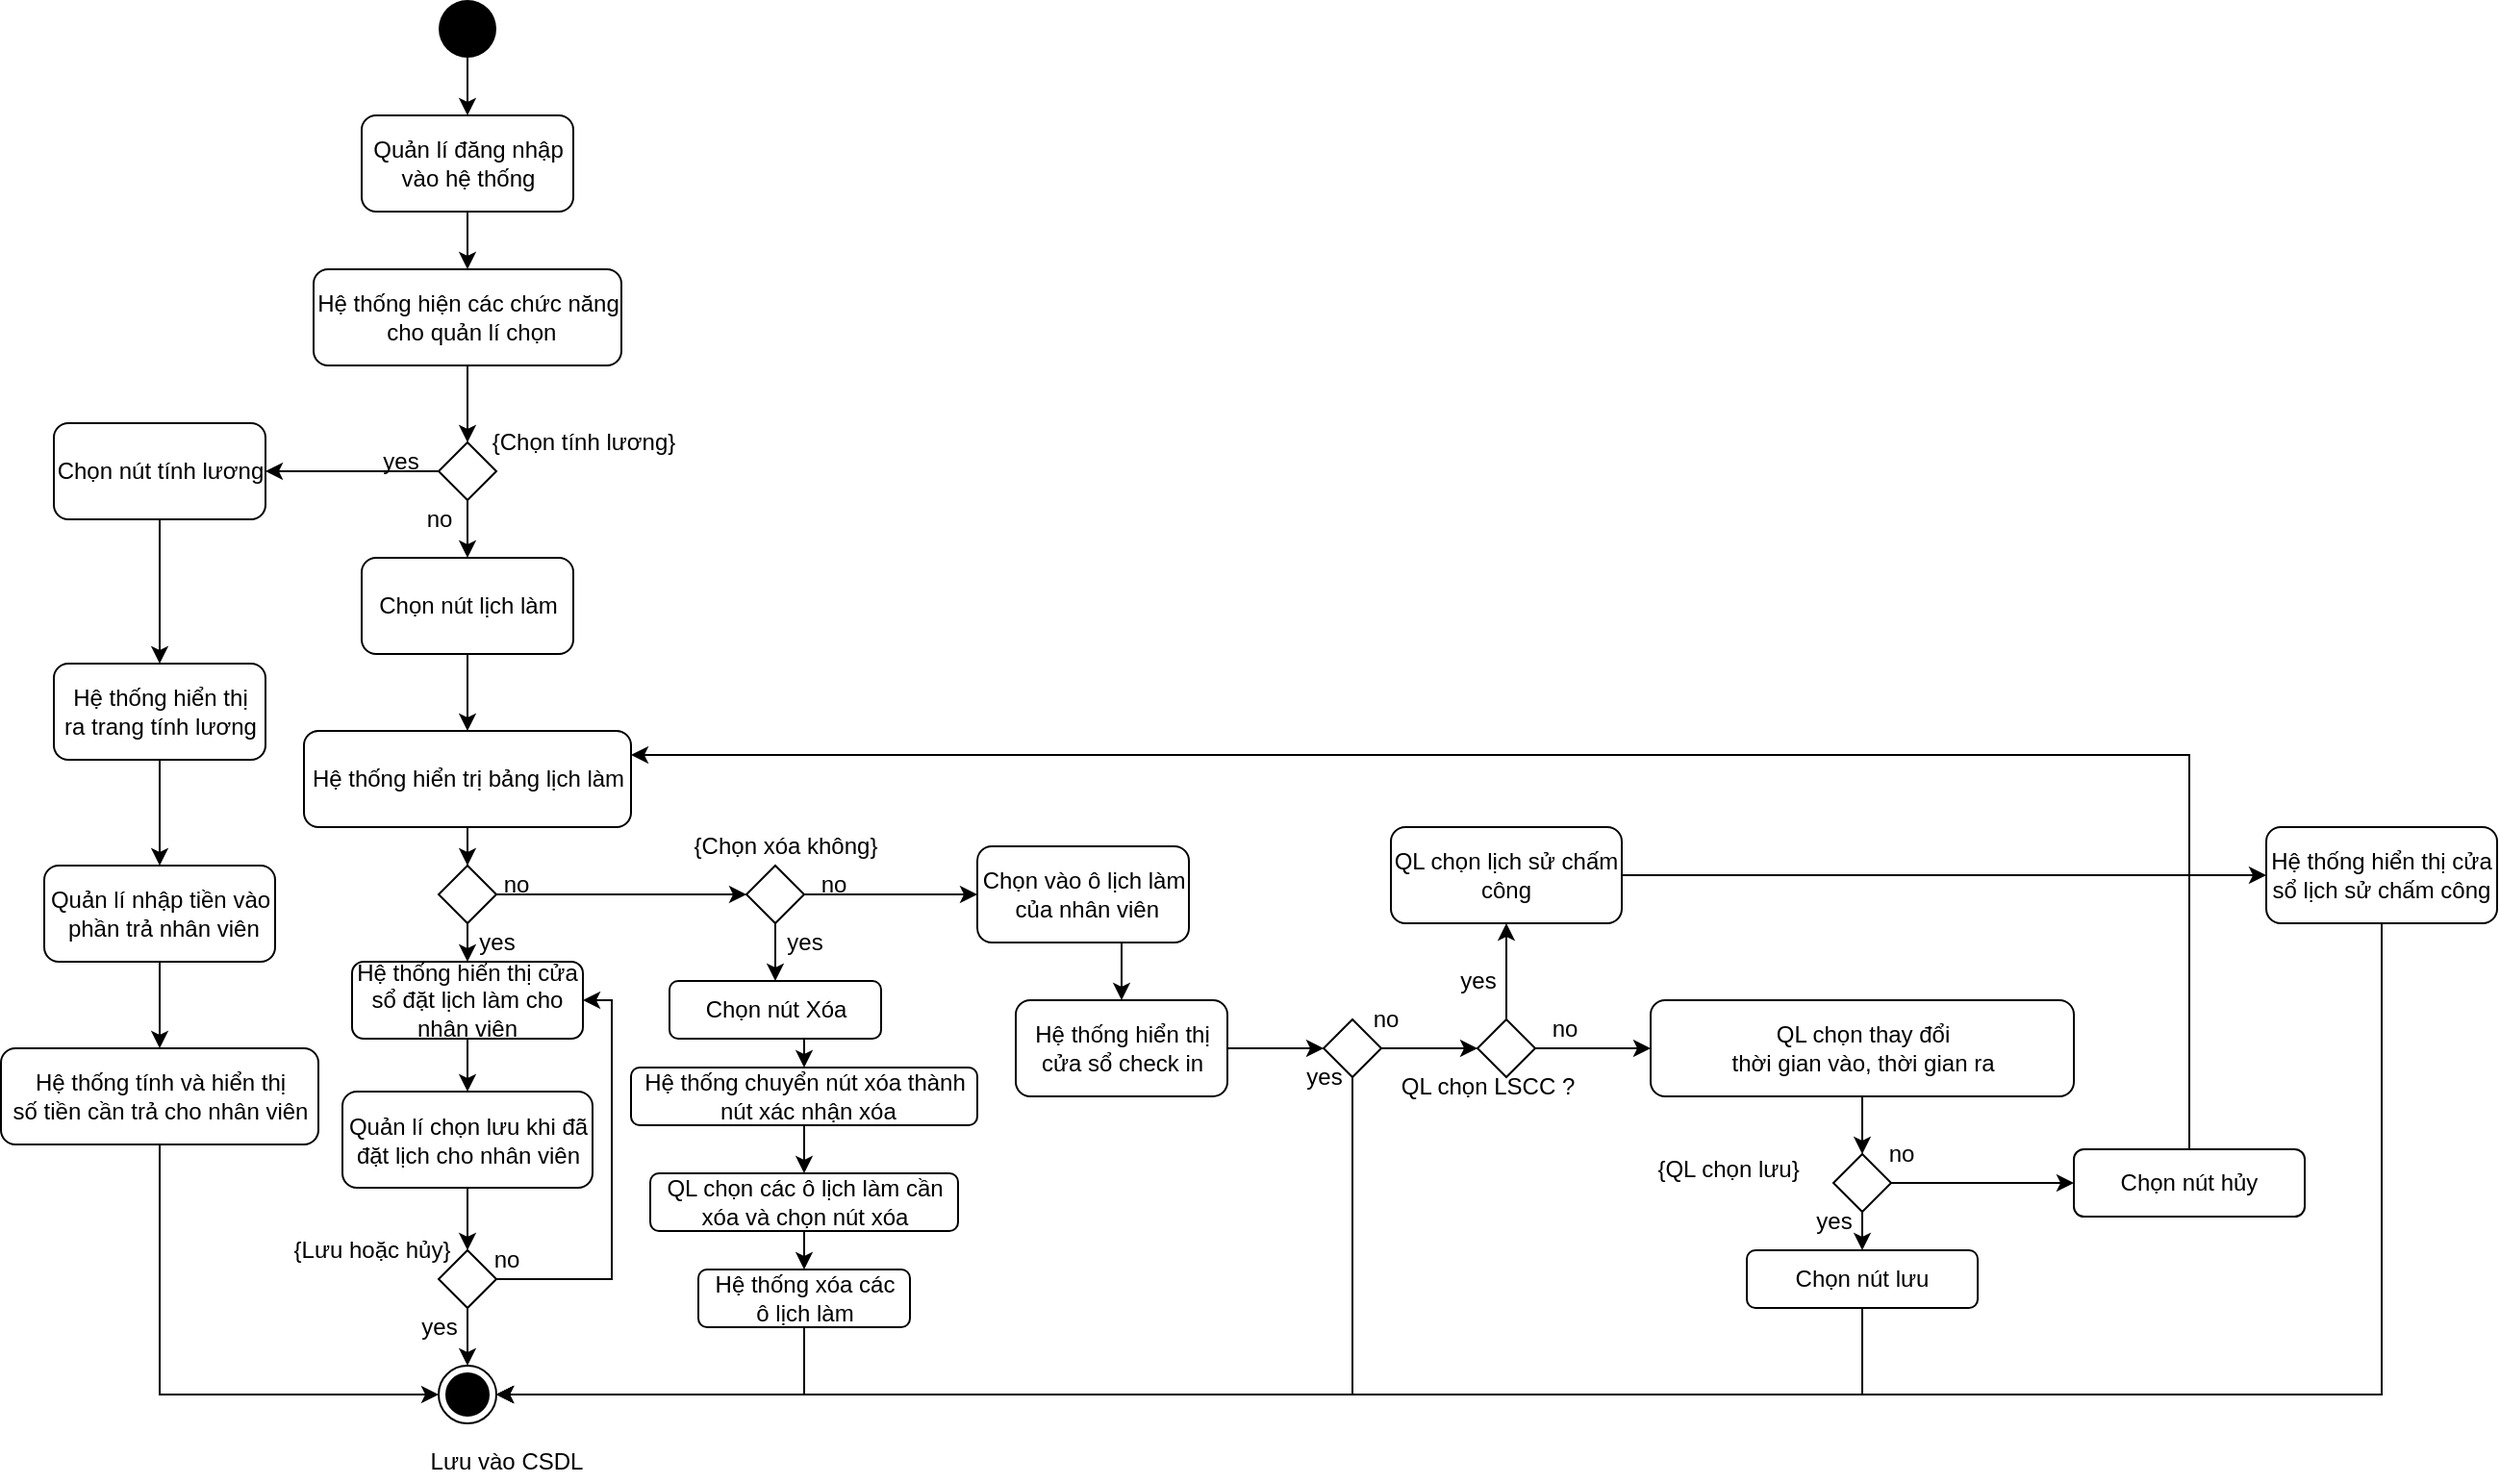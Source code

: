 <mxfile version="13.10.2" type="device"><diagram id="MrHOpCpoCylRMg4RrKsG" name="Page-1"><mxGraphModel dx="1483" dy="869" grid="0" gridSize="10" guides="1" tooltips="1" connect="1" arrows="1" fold="1" page="1" pageScale="1" pageWidth="3300" pageHeight="4681" math="0" shadow="0"><root><mxCell id="0"/><mxCell id="1" parent="0"/><mxCell id="8uM9NEHtdJa9A3NXu-RW-26" style="edgeStyle=orthogonalEdgeStyle;rounded=0;orthogonalLoop=1;jettySize=auto;html=1;exitX=0.5;exitY=1;exitDx=0;exitDy=0;entryX=0.5;entryY=0;entryDx=0;entryDy=0;" parent="1" source="eu8ZjuqnDk9C_p_1SjH8-3" target="eu8ZjuqnDk9C_p_1SjH8-4" edge="1"><mxGeometry relative="1" as="geometry"/></mxCell><mxCell id="eu8ZjuqnDk9C_p_1SjH8-3" value="Quản lí đăng nhập &lt;br&gt;vào hệ thống" style="html=1;rounded=1;" parent="1" vertex="1"><mxGeometry x="280" y="90" width="110" height="50" as="geometry"/></mxCell><mxCell id="8uM9NEHtdJa9A3NXu-RW-25" style="edgeStyle=orthogonalEdgeStyle;rounded=0;orthogonalLoop=1;jettySize=auto;html=1;exitX=0.5;exitY=1;exitDx=0;exitDy=0;" parent="1" source="eu8ZjuqnDk9C_p_1SjH8-4" target="eu8ZjuqnDk9C_p_1SjH8-18" edge="1"><mxGeometry relative="1" as="geometry"/></mxCell><mxCell id="eu8ZjuqnDk9C_p_1SjH8-4" value="Hệ thống hiện các chức năng&lt;br&gt;&amp;nbsp;cho quản lí chọn" style="html=1;rounded=1;" parent="1" vertex="1"><mxGeometry x="255" y="170" width="160" height="50" as="geometry"/></mxCell><mxCell id="8uM9NEHtdJa9A3NXu-RW-19" style="edgeStyle=orthogonalEdgeStyle;rounded=0;orthogonalLoop=1;jettySize=auto;html=1;exitX=0.5;exitY=1;exitDx=0;exitDy=0;" parent="1" source="eu8ZjuqnDk9C_p_1SjH8-5" target="eu8ZjuqnDk9C_p_1SjH8-8" edge="1"><mxGeometry relative="1" as="geometry"/></mxCell><mxCell id="eu8ZjuqnDk9C_p_1SjH8-5" value="Chọn nút lịch làm" style="html=1;rounded=1;" parent="1" vertex="1"><mxGeometry x="280" y="320" width="110" height="50" as="geometry"/></mxCell><mxCell id="8uM9NEHtdJa9A3NXu-RW-21" style="edgeStyle=orthogonalEdgeStyle;rounded=0;orthogonalLoop=1;jettySize=auto;html=1;exitX=0.5;exitY=1;exitDx=0;exitDy=0;" parent="1" source="eu8ZjuqnDk9C_p_1SjH8-8" target="eu8ZjuqnDk9C_p_1SjH8-32" edge="1"><mxGeometry relative="1" as="geometry"/></mxCell><mxCell id="eu8ZjuqnDk9C_p_1SjH8-8" value="Hệ thống hiển trị bảng lịch làm" style="html=1;rounded=1;" parent="1" vertex="1"><mxGeometry x="250" y="410" width="170" height="50" as="geometry"/></mxCell><mxCell id="8uM9NEHtdJa9A3NXu-RW-91" style="edgeStyle=orthogonalEdgeStyle;rounded=0;orthogonalLoop=1;jettySize=auto;html=1;exitX=0.5;exitY=1;exitDx=0;exitDy=0;entryX=0.5;entryY=0;entryDx=0;entryDy=0;" parent="1" source="eu8ZjuqnDk9C_p_1SjH8-10" target="8uM9NEHtdJa9A3NXu-RW-90" edge="1"><mxGeometry relative="1" as="geometry"/></mxCell><mxCell id="eu8ZjuqnDk9C_p_1SjH8-10" value="Quản lí chọn lưu khi đã &lt;br&gt;đặt lịch cho nhân viên" style="html=1;rounded=1;" parent="1" vertex="1"><mxGeometry x="270" y="597.5" width="130" height="50" as="geometry"/></mxCell><mxCell id="eu8ZjuqnDk9C_p_1SjH8-14" value="Lưu vào CSDL" style="text;html=1;align=center;verticalAlign=middle;resizable=0;points=[];autosize=1;" parent="1" vertex="1"><mxGeometry x="310" y="780" width="90" height="20" as="geometry"/></mxCell><mxCell id="8uM9NEHtdJa9A3NXu-RW-27" style="edgeStyle=orthogonalEdgeStyle;rounded=0;orthogonalLoop=1;jettySize=auto;html=1;exitX=0.5;exitY=1;exitDx=0;exitDy=0;entryX=0.5;entryY=0;entryDx=0;entryDy=0;" parent="1" source="eu8ZjuqnDk9C_p_1SjH8-15" target="eu8ZjuqnDk9C_p_1SjH8-3" edge="1"><mxGeometry relative="1" as="geometry"/></mxCell><mxCell id="eu8ZjuqnDk9C_p_1SjH8-15" value="" style="ellipse;fillColor=#000000;strokeColor=none;" parent="1" vertex="1"><mxGeometry x="320" y="30" width="30" height="30" as="geometry"/></mxCell><mxCell id="eu8ZjuqnDk9C_p_1SjH8-17" value="" style="ellipse;html=1;shape=endState;fillColor=#000000;strokeColor=#000000;" parent="1" vertex="1"><mxGeometry x="320" y="740" width="30" height="30" as="geometry"/></mxCell><mxCell id="8uM9NEHtdJa9A3NXu-RW-23" style="edgeStyle=orthogonalEdgeStyle;rounded=0;orthogonalLoop=1;jettySize=auto;html=1;exitX=0.5;exitY=1;exitDx=0;exitDy=0;" parent="1" source="eu8ZjuqnDk9C_p_1SjH8-18" target="eu8ZjuqnDk9C_p_1SjH8-5" edge="1"><mxGeometry relative="1" as="geometry"/></mxCell><mxCell id="8uM9NEHtdJa9A3NXu-RW-24" style="edgeStyle=orthogonalEdgeStyle;rounded=0;orthogonalLoop=1;jettySize=auto;html=1;exitX=0;exitY=0.5;exitDx=0;exitDy=0;entryX=1;entryY=0.5;entryDx=0;entryDy=0;" parent="1" source="eu8ZjuqnDk9C_p_1SjH8-18" target="eu8ZjuqnDk9C_p_1SjH8-21" edge="1"><mxGeometry relative="1" as="geometry"/></mxCell><mxCell id="eu8ZjuqnDk9C_p_1SjH8-18" value="" style="rhombus;" parent="1" vertex="1"><mxGeometry x="320" y="260" width="30" height="30" as="geometry"/></mxCell><mxCell id="8uM9NEHtdJa9A3NXu-RW-22" style="edgeStyle=orthogonalEdgeStyle;rounded=0;orthogonalLoop=1;jettySize=auto;html=1;exitX=0.5;exitY=1;exitDx=0;exitDy=0;entryX=0.5;entryY=0;entryDx=0;entryDy=0;" parent="1" source="eu8ZjuqnDk9C_p_1SjH8-21" target="eu8ZjuqnDk9C_p_1SjH8-24" edge="1"><mxGeometry relative="1" as="geometry"/></mxCell><mxCell id="eu8ZjuqnDk9C_p_1SjH8-21" value="Chọn nút tính lương" style="html=1;rounded=1;" parent="1" vertex="1"><mxGeometry x="120" y="250" width="110" height="50" as="geometry"/></mxCell><mxCell id="8uM9NEHtdJa9A3NXu-RW-18" style="edgeStyle=orthogonalEdgeStyle;rounded=0;orthogonalLoop=1;jettySize=auto;html=1;exitX=0.5;exitY=1;exitDx=0;exitDy=0;entryX=0.5;entryY=0;entryDx=0;entryDy=0;" parent="1" source="eu8ZjuqnDk9C_p_1SjH8-24" target="eu8ZjuqnDk9C_p_1SjH8-26" edge="1"><mxGeometry relative="1" as="geometry"/></mxCell><mxCell id="eu8ZjuqnDk9C_p_1SjH8-24" value="Hệ thống hiển thị&lt;br&gt;ra trang tính lương" style="html=1;rounded=1;" parent="1" vertex="1"><mxGeometry x="120" y="375" width="110" height="50" as="geometry"/></mxCell><mxCell id="8uM9NEHtdJa9A3NXu-RW-108" value="" style="edgeStyle=orthogonalEdgeStyle;rounded=0;orthogonalLoop=1;jettySize=auto;html=1;" parent="1" source="eu8ZjuqnDk9C_p_1SjH8-26" target="eu8ZjuqnDk9C_p_1SjH8-29" edge="1"><mxGeometry relative="1" as="geometry"/></mxCell><mxCell id="eu8ZjuqnDk9C_p_1SjH8-26" value="Quản lí nhập tiền vào&lt;br&gt;&amp;nbsp;phần trả nhân viên" style="html=1;rounded=1;" parent="1" vertex="1"><mxGeometry x="115" y="480" width="120" height="50" as="geometry"/></mxCell><mxCell id="8uM9NEHtdJa9A3NXu-RW-16" style="edgeStyle=orthogonalEdgeStyle;rounded=0;orthogonalLoop=1;jettySize=auto;html=1;exitX=0.5;exitY=1;exitDx=0;exitDy=0;entryX=0;entryY=0.5;entryDx=0;entryDy=0;" parent="1" source="eu8ZjuqnDk9C_p_1SjH8-29" target="eu8ZjuqnDk9C_p_1SjH8-17" edge="1"><mxGeometry relative="1" as="geometry"/></mxCell><mxCell id="eu8ZjuqnDk9C_p_1SjH8-29" value="Hệ thống tính và hiển thị&lt;br&gt;số tiền cần trả cho nhân viên" style="html=1;rounded=1;" parent="1" vertex="1"><mxGeometry x="92.5" y="575" width="165" height="50" as="geometry"/></mxCell><mxCell id="8uM9NEHtdJa9A3NXu-RW-12" style="edgeStyle=orthogonalEdgeStyle;rounded=0;orthogonalLoop=1;jettySize=auto;html=1;exitX=1;exitY=0.5;exitDx=0;exitDy=0;entryX=0;entryY=0.5;entryDx=0;entryDy=0;" parent="1" source="eu8ZjuqnDk9C_p_1SjH8-32" target="eu8ZjuqnDk9C_p_1SjH8-36" edge="1"><mxGeometry relative="1" as="geometry"/></mxCell><mxCell id="8uM9NEHtdJa9A3NXu-RW-53" style="edgeStyle=orthogonalEdgeStyle;rounded=0;orthogonalLoop=1;jettySize=auto;html=1;exitX=0.5;exitY=1;exitDx=0;exitDy=0;entryX=0.5;entryY=0;entryDx=0;entryDy=0;" parent="1" source="eu8ZjuqnDk9C_p_1SjH8-32" target="8uM9NEHtdJa9A3NXu-RW-51" edge="1"><mxGeometry relative="1" as="geometry"/></mxCell><mxCell id="eu8ZjuqnDk9C_p_1SjH8-32" value="" style="rhombus;" parent="1" vertex="1"><mxGeometry x="320" y="480" width="30" height="30" as="geometry"/></mxCell><mxCell id="8uM9NEHtdJa9A3NXu-RW-41" style="edgeStyle=orthogonalEdgeStyle;rounded=0;orthogonalLoop=1;jettySize=auto;html=1;exitX=0.5;exitY=1;exitDx=0;exitDy=0;entryX=0.5;entryY=0;entryDx=0;entryDy=0;" parent="1" source="eu8ZjuqnDk9C_p_1SjH8-34" target="8uM9NEHtdJa9A3NXu-RW-34" edge="1"><mxGeometry relative="1" as="geometry"/></mxCell><mxCell id="eu8ZjuqnDk9C_p_1SjH8-34" value="Chọn vào ô lịch làm&lt;br&gt;&amp;nbsp;của nhân viên" style="html=1;rounded=1;" parent="1" vertex="1"><mxGeometry x="600" y="470" width="110" height="50" as="geometry"/></mxCell><mxCell id="8uM9NEHtdJa9A3NXu-RW-10" style="edgeStyle=orthogonalEdgeStyle;rounded=0;orthogonalLoop=1;jettySize=auto;html=1;exitX=0.5;exitY=1;exitDx=0;exitDy=0;entryX=0.5;entryY=0;entryDx=0;entryDy=0;" parent="1" source="eu8ZjuqnDk9C_p_1SjH8-36" target="eu8ZjuqnDk9C_p_1SjH8-40" edge="1"><mxGeometry relative="1" as="geometry"/></mxCell><mxCell id="8uM9NEHtdJa9A3NXu-RW-32" style="edgeStyle=orthogonalEdgeStyle;rounded=0;orthogonalLoop=1;jettySize=auto;html=1;exitX=1;exitY=0.5;exitDx=0;exitDy=0;entryX=0;entryY=0.5;entryDx=0;entryDy=0;" parent="1" source="eu8ZjuqnDk9C_p_1SjH8-36" target="eu8ZjuqnDk9C_p_1SjH8-34" edge="1"><mxGeometry relative="1" as="geometry"/></mxCell><mxCell id="eu8ZjuqnDk9C_p_1SjH8-36" value="" style="rhombus;" parent="1" vertex="1"><mxGeometry x="480" y="480" width="30" height="30" as="geometry"/></mxCell><mxCell id="8uM9NEHtdJa9A3NXu-RW-11" style="edgeStyle=orthogonalEdgeStyle;rounded=0;orthogonalLoop=1;jettySize=auto;html=1;exitX=0.5;exitY=1;exitDx=0;exitDy=0;entryX=0.5;entryY=0;entryDx=0;entryDy=0;" parent="1" source="eu8ZjuqnDk9C_p_1SjH8-40" target="8uM9NEHtdJa9A3NXu-RW-3" edge="1"><mxGeometry relative="1" as="geometry"/></mxCell><mxCell id="eu8ZjuqnDk9C_p_1SjH8-40" value="Chọn nút Xóa" style="html=1;rounded=1;" parent="1" vertex="1"><mxGeometry x="440" y="540" width="110" height="30" as="geometry"/></mxCell><mxCell id="8uM9NEHtdJa9A3NXu-RW-9" style="edgeStyle=orthogonalEdgeStyle;rounded=0;orthogonalLoop=1;jettySize=auto;html=1;exitX=0.5;exitY=1;exitDx=0;exitDy=0;entryX=0.5;entryY=0;entryDx=0;entryDy=0;" parent="1" source="8uM9NEHtdJa9A3NXu-RW-3" target="8uM9NEHtdJa9A3NXu-RW-5" edge="1"><mxGeometry relative="1" as="geometry"/></mxCell><mxCell id="8uM9NEHtdJa9A3NXu-RW-3" value="Hệ thống chuyển nút xóa thành&lt;br&gt;&amp;nbsp;nút xác nhận xóa" style="html=1;rounded=1;" parent="1" vertex="1"><mxGeometry x="420" y="585" width="180" height="30" as="geometry"/></mxCell><mxCell id="8uM9NEHtdJa9A3NXu-RW-30" style="edgeStyle=orthogonalEdgeStyle;rounded=0;orthogonalLoop=1;jettySize=auto;html=1;exitX=0.5;exitY=1;exitDx=0;exitDy=0;entryX=0.5;entryY=0;entryDx=0;entryDy=0;" parent="1" source="8uM9NEHtdJa9A3NXu-RW-5" target="8uM9NEHtdJa9A3NXu-RW-29" edge="1"><mxGeometry relative="1" as="geometry"/></mxCell><mxCell id="8uM9NEHtdJa9A3NXu-RW-5" value="QL chọn các ô lịch làm cần &lt;br&gt;xóa và chọn nút xóa" style="html=1;rounded=1;" parent="1" vertex="1"><mxGeometry x="430" y="640" width="160" height="30" as="geometry"/></mxCell><mxCell id="8uM9NEHtdJa9A3NXu-RW-31" style="edgeStyle=orthogonalEdgeStyle;rounded=0;orthogonalLoop=1;jettySize=auto;html=1;exitX=0.5;exitY=1;exitDx=0;exitDy=0;entryX=1;entryY=0.5;entryDx=0;entryDy=0;" parent="1" source="8uM9NEHtdJa9A3NXu-RW-29" target="eu8ZjuqnDk9C_p_1SjH8-17" edge="1"><mxGeometry relative="1" as="geometry"/></mxCell><mxCell id="8uM9NEHtdJa9A3NXu-RW-29" value="Hệ thống xóa các&lt;br&gt;ô lịch làm" style="html=1;rounded=1;" parent="1" vertex="1"><mxGeometry x="455" y="690" width="110" height="30" as="geometry"/></mxCell><mxCell id="8uM9NEHtdJa9A3NXu-RW-42" style="edgeStyle=orthogonalEdgeStyle;rounded=0;orthogonalLoop=1;jettySize=auto;html=1;exitX=1;exitY=0.5;exitDx=0;exitDy=0;entryX=0;entryY=0.5;entryDx=0;entryDy=0;" parent="1" source="8uM9NEHtdJa9A3NXu-RW-34" target="8uM9NEHtdJa9A3NXu-RW-38" edge="1"><mxGeometry relative="1" as="geometry"/></mxCell><mxCell id="8uM9NEHtdJa9A3NXu-RW-34" value="Hệ thống hiển thị &lt;br&gt;cửa sổ check in" style="html=1;rounded=1;" parent="1" vertex="1"><mxGeometry x="620" y="550" width="110" height="50" as="geometry"/></mxCell><mxCell id="8uM9NEHtdJa9A3NXu-RW-40" style="edgeStyle=orthogonalEdgeStyle;rounded=0;orthogonalLoop=1;jettySize=auto;html=1;exitX=0.5;exitY=1;exitDx=0;exitDy=0;entryX=1;entryY=0.5;entryDx=0;entryDy=0;" parent="1" source="8uM9NEHtdJa9A3NXu-RW-38" target="eu8ZjuqnDk9C_p_1SjH8-17" edge="1"><mxGeometry relative="1" as="geometry"/></mxCell><mxCell id="8uM9NEHtdJa9A3NXu-RW-48" style="edgeStyle=orthogonalEdgeStyle;rounded=0;orthogonalLoop=1;jettySize=auto;html=1;exitX=1;exitY=0.5;exitDx=0;exitDy=0;entryX=0;entryY=0.5;entryDx=0;entryDy=0;" parent="1" source="8uM9NEHtdJa9A3NXu-RW-38" target="8uM9NEHtdJa9A3NXu-RW-47" edge="1"><mxGeometry relative="1" as="geometry"/></mxCell><mxCell id="8uM9NEHtdJa9A3NXu-RW-38" value="" style="rhombus;" parent="1" vertex="1"><mxGeometry x="780" y="560" width="30" height="30" as="geometry"/></mxCell><mxCell id="8uM9NEHtdJa9A3NXu-RW-61" style="edgeStyle=orthogonalEdgeStyle;rounded=0;orthogonalLoop=1;jettySize=auto;html=1;exitX=0.5;exitY=1;exitDx=0;exitDy=0;entryX=0.5;entryY=0;entryDx=0;entryDy=0;" parent="1" source="8uM9NEHtdJa9A3NXu-RW-46" target="8uM9NEHtdJa9A3NXu-RW-59" edge="1"><mxGeometry relative="1" as="geometry"/></mxCell><mxCell id="8uM9NEHtdJa9A3NXu-RW-46" value="QL chọn thay đổi &lt;br&gt;thời gian vào, thời gian ra" style="html=1;rounded=1;" parent="1" vertex="1"><mxGeometry x="950" y="550" width="220" height="50" as="geometry"/></mxCell><mxCell id="8uM9NEHtdJa9A3NXu-RW-49" style="edgeStyle=orthogonalEdgeStyle;rounded=0;orthogonalLoop=1;jettySize=auto;html=1;exitX=1;exitY=0.5;exitDx=0;exitDy=0;entryX=0;entryY=0.5;entryDx=0;entryDy=0;" parent="1" source="8uM9NEHtdJa9A3NXu-RW-47" target="8uM9NEHtdJa9A3NXu-RW-46" edge="1"><mxGeometry relative="1" as="geometry"/></mxCell><mxCell id="8uM9NEHtdJa9A3NXu-RW-79" style="edgeStyle=orthogonalEdgeStyle;rounded=0;orthogonalLoop=1;jettySize=auto;html=1;exitX=0.5;exitY=0;exitDx=0;exitDy=0;" parent="1" source="8uM9NEHtdJa9A3NXu-RW-47" target="8uM9NEHtdJa9A3NXu-RW-68" edge="1"><mxGeometry relative="1" as="geometry"/></mxCell><mxCell id="8uM9NEHtdJa9A3NXu-RW-47" value="" style="rhombus;" parent="1" vertex="1"><mxGeometry x="860" y="560" width="30" height="30" as="geometry"/></mxCell><mxCell id="8uM9NEHtdJa9A3NXu-RW-89" style="edgeStyle=orthogonalEdgeStyle;rounded=0;orthogonalLoop=1;jettySize=auto;html=1;exitX=0.5;exitY=1;exitDx=0;exitDy=0;entryX=0.5;entryY=0;entryDx=0;entryDy=0;" parent="1" source="8uM9NEHtdJa9A3NXu-RW-51" target="eu8ZjuqnDk9C_p_1SjH8-10" edge="1"><mxGeometry relative="1" as="geometry"/></mxCell><mxCell id="8uM9NEHtdJa9A3NXu-RW-51" value="Hệ thống hiển thị cửa sổ đặt lịch làm cho nhân viên" style="rounded=1;whiteSpace=wrap;html=1;" parent="1" vertex="1"><mxGeometry x="275" y="530" width="120" height="40" as="geometry"/></mxCell><mxCell id="8uM9NEHtdJa9A3NXu-RW-63" style="edgeStyle=orthogonalEdgeStyle;rounded=0;orthogonalLoop=1;jettySize=auto;html=1;exitX=0.5;exitY=1;exitDx=0;exitDy=0;entryX=0.5;entryY=0;entryDx=0;entryDy=0;" parent="1" source="8uM9NEHtdJa9A3NXu-RW-59" target="8uM9NEHtdJa9A3NXu-RW-62" edge="1"><mxGeometry relative="1" as="geometry"/></mxCell><mxCell id="8uM9NEHtdJa9A3NXu-RW-66" style="edgeStyle=orthogonalEdgeStyle;rounded=0;orthogonalLoop=1;jettySize=auto;html=1;exitX=1;exitY=0.5;exitDx=0;exitDy=0;entryX=0;entryY=0.5;entryDx=0;entryDy=0;" parent="1" source="8uM9NEHtdJa9A3NXu-RW-59" target="8uM9NEHtdJa9A3NXu-RW-65" edge="1"><mxGeometry relative="1" as="geometry"/></mxCell><mxCell id="8uM9NEHtdJa9A3NXu-RW-59" value="" style="rhombus;" parent="1" vertex="1"><mxGeometry x="1045" y="630" width="30" height="30" as="geometry"/></mxCell><mxCell id="8uM9NEHtdJa9A3NXu-RW-64" style="edgeStyle=orthogonalEdgeStyle;rounded=0;orthogonalLoop=1;jettySize=auto;html=1;exitX=0.5;exitY=1;exitDx=0;exitDy=0;entryX=1;entryY=0.5;entryDx=0;entryDy=0;" parent="1" source="8uM9NEHtdJa9A3NXu-RW-62" target="eu8ZjuqnDk9C_p_1SjH8-17" edge="1"><mxGeometry relative="1" as="geometry"/></mxCell><mxCell id="8uM9NEHtdJa9A3NXu-RW-62" value="Chọn nút lưu" style="rounded=1;whiteSpace=wrap;html=1;" parent="1" vertex="1"><mxGeometry x="1000" y="680" width="120" height="30" as="geometry"/></mxCell><mxCell id="8uM9NEHtdJa9A3NXu-RW-67" style="edgeStyle=orthogonalEdgeStyle;rounded=0;orthogonalLoop=1;jettySize=auto;html=1;exitX=0.5;exitY=0;exitDx=0;exitDy=0;entryX=1;entryY=0.25;entryDx=0;entryDy=0;" parent="1" source="8uM9NEHtdJa9A3NXu-RW-65" target="eu8ZjuqnDk9C_p_1SjH8-8" edge="1"><mxGeometry relative="1" as="geometry"/></mxCell><mxCell id="8uM9NEHtdJa9A3NXu-RW-65" value="Chọn nút hủy" style="rounded=1;whiteSpace=wrap;html=1;" parent="1" vertex="1"><mxGeometry x="1170" y="627.5" width="120" height="35" as="geometry"/></mxCell><mxCell id="8uM9NEHtdJa9A3NXu-RW-72" style="edgeStyle=orthogonalEdgeStyle;rounded=0;orthogonalLoop=1;jettySize=auto;html=1;exitX=1;exitY=0.5;exitDx=0;exitDy=0;entryX=0;entryY=0.5;entryDx=0;entryDy=0;" parent="1" source="8uM9NEHtdJa9A3NXu-RW-68" target="8uM9NEHtdJa9A3NXu-RW-71" edge="1"><mxGeometry relative="1" as="geometry"/></mxCell><mxCell id="8uM9NEHtdJa9A3NXu-RW-68" value="QL chọn lịch sử chấm công" style="rounded=1;whiteSpace=wrap;html=1;" parent="1" vertex="1"><mxGeometry x="815" y="460" width="120" height="50" as="geometry"/></mxCell><mxCell id="8uM9NEHtdJa9A3NXu-RW-73" style="edgeStyle=orthogonalEdgeStyle;rounded=0;orthogonalLoop=1;jettySize=auto;html=1;exitX=0.5;exitY=1;exitDx=0;exitDy=0;entryX=1;entryY=0.5;entryDx=0;entryDy=0;" parent="1" source="8uM9NEHtdJa9A3NXu-RW-71" target="eu8ZjuqnDk9C_p_1SjH8-17" edge="1"><mxGeometry relative="1" as="geometry"/></mxCell><mxCell id="8uM9NEHtdJa9A3NXu-RW-71" value="Hệ thống hiển thị cửa sổ lịch sử chấm công" style="rounded=1;whiteSpace=wrap;html=1;" parent="1" vertex="1"><mxGeometry x="1270" y="460" width="120" height="50" as="geometry"/></mxCell><mxCell id="8uM9NEHtdJa9A3NXu-RW-80" value="{QL chọn lưu}" style="text;html=1;align=center;verticalAlign=middle;resizable=0;points=[];autosize=1;" parent="1" vertex="1"><mxGeometry x="945" y="627.5" width="90" height="20" as="geometry"/></mxCell><mxCell id="8uM9NEHtdJa9A3NXu-RW-81" value="QL chọn LSCC ?" style="text;html=1;align=center;verticalAlign=middle;resizable=0;points=[];autosize=1;" parent="1" vertex="1"><mxGeometry x="810" y="585" width="110" height="20" as="geometry"/></mxCell><mxCell id="8uM9NEHtdJa9A3NXu-RW-83" value="yes" style="text;html=1;align=center;verticalAlign=middle;resizable=0;points=[];autosize=1;" parent="1" vertex="1"><mxGeometry x="1030" y="655" width="30" height="20" as="geometry"/></mxCell><mxCell id="8uM9NEHtdJa9A3NXu-RW-84" value="no" style="text;html=1;align=center;verticalAlign=middle;resizable=0;points=[];autosize=1;" parent="1" vertex="1"><mxGeometry x="1065" y="620" width="30" height="20" as="geometry"/></mxCell><mxCell id="8uM9NEHtdJa9A3NXu-RW-85" value="yes" style="text;html=1;align=center;verticalAlign=middle;resizable=0;points=[];autosize=1;" parent="1" vertex="1"><mxGeometry x="845" y="530" width="30" height="20" as="geometry"/></mxCell><mxCell id="8uM9NEHtdJa9A3NXu-RW-86" value="no" style="text;html=1;align=center;verticalAlign=middle;resizable=0;points=[];autosize=1;" parent="1" vertex="1"><mxGeometry x="890" y="555" width="30" height="20" as="geometry"/></mxCell><mxCell id="8uM9NEHtdJa9A3NXu-RW-87" value="no" style="text;html=1;align=center;verticalAlign=middle;resizable=0;points=[];autosize=1;" parent="1" vertex="1"><mxGeometry x="797" y="550" width="30" height="20" as="geometry"/></mxCell><mxCell id="8uM9NEHtdJa9A3NXu-RW-88" value="yes" style="text;html=1;align=center;verticalAlign=middle;resizable=0;points=[];autosize=1;" parent="1" vertex="1"><mxGeometry x="765" y="580" width="30" height="20" as="geometry"/></mxCell><mxCell id="8uM9NEHtdJa9A3NXu-RW-92" style="edgeStyle=orthogonalEdgeStyle;rounded=0;orthogonalLoop=1;jettySize=auto;html=1;exitX=0.5;exitY=1;exitDx=0;exitDy=0;entryX=0.5;entryY=0;entryDx=0;entryDy=0;" parent="1" source="8uM9NEHtdJa9A3NXu-RW-90" target="eu8ZjuqnDk9C_p_1SjH8-17" edge="1"><mxGeometry relative="1" as="geometry"/></mxCell><mxCell id="8uM9NEHtdJa9A3NXu-RW-93" style="edgeStyle=orthogonalEdgeStyle;rounded=0;orthogonalLoop=1;jettySize=auto;html=1;exitX=1;exitY=0.5;exitDx=0;exitDy=0;entryX=1;entryY=0.5;entryDx=0;entryDy=0;" parent="1" source="8uM9NEHtdJa9A3NXu-RW-90" target="8uM9NEHtdJa9A3NXu-RW-51" edge="1"><mxGeometry relative="1" as="geometry"><Array as="points"><mxPoint x="410" y="695"/><mxPoint x="410" y="550"/></Array></mxGeometry></mxCell><mxCell id="8uM9NEHtdJa9A3NXu-RW-90" value="" style="rhombus;" parent="1" vertex="1"><mxGeometry x="320" y="680" width="30" height="30" as="geometry"/></mxCell><mxCell id="8uM9NEHtdJa9A3NXu-RW-94" value="{Lưu hoặc hủy}" style="text;html=1;align=center;verticalAlign=middle;resizable=0;points=[];autosize=1;" parent="1" vertex="1"><mxGeometry x="235" y="670" width="100" height="20" as="geometry"/></mxCell><mxCell id="8uM9NEHtdJa9A3NXu-RW-95" value="no" style="text;html=1;align=center;verticalAlign=middle;resizable=0;points=[];autosize=1;" parent="1" vertex="1"><mxGeometry x="340" y="675" width="30" height="20" as="geometry"/></mxCell><mxCell id="8uM9NEHtdJa9A3NXu-RW-96" value="yes" style="text;html=1;align=center;verticalAlign=middle;resizable=0;points=[];autosize=1;" parent="1" vertex="1"><mxGeometry x="305" y="710" width="30" height="20" as="geometry"/></mxCell><mxCell id="8uM9NEHtdJa9A3NXu-RW-99" value="{Chọn xóa không}" style="text;html=1;align=center;verticalAlign=middle;resizable=0;points=[];autosize=1;" parent="1" vertex="1"><mxGeometry x="445" y="460" width="110" height="20" as="geometry"/></mxCell><mxCell id="8uM9NEHtdJa9A3NXu-RW-100" value="yes" style="text;html=1;align=center;verticalAlign=middle;resizable=0;points=[];autosize=1;" parent="1" vertex="1"><mxGeometry x="495" y="510" width="30" height="20" as="geometry"/></mxCell><mxCell id="8uM9NEHtdJa9A3NXu-RW-101" value="no" style="text;html=1;align=center;verticalAlign=middle;resizable=0;points=[];autosize=1;" parent="1" vertex="1"><mxGeometry x="510" y="480" width="30" height="20" as="geometry"/></mxCell><mxCell id="8uM9NEHtdJa9A3NXu-RW-103" value="no" style="text;html=1;align=center;verticalAlign=middle;resizable=0;points=[];autosize=1;" parent="1" vertex="1"><mxGeometry x="345" y="480" width="30" height="20" as="geometry"/></mxCell><mxCell id="8uM9NEHtdJa9A3NXu-RW-104" value="yes" style="text;html=1;align=center;verticalAlign=middle;resizable=0;points=[];autosize=1;" parent="1" vertex="1"><mxGeometry x="335" y="510" width="30" height="20" as="geometry"/></mxCell><mxCell id="8uM9NEHtdJa9A3NXu-RW-105" value="{Chọn tính lương}" style="text;html=1;align=center;verticalAlign=middle;resizable=0;points=[];autosize=1;" parent="1" vertex="1"><mxGeometry x="340" y="250" width="110" height="20" as="geometry"/></mxCell><mxCell id="8uM9NEHtdJa9A3NXu-RW-106" value="yes" style="text;html=1;align=center;verticalAlign=middle;resizable=0;points=[];autosize=1;" parent="1" vertex="1"><mxGeometry x="285" y="260" width="30" height="20" as="geometry"/></mxCell><mxCell id="8uM9NEHtdJa9A3NXu-RW-107" value="no" style="text;html=1;align=center;verticalAlign=middle;resizable=0;points=[];autosize=1;" parent="1" vertex="1"><mxGeometry x="305" y="290" width="30" height="20" as="geometry"/></mxCell></root></mxGraphModel></diagram></mxfile>